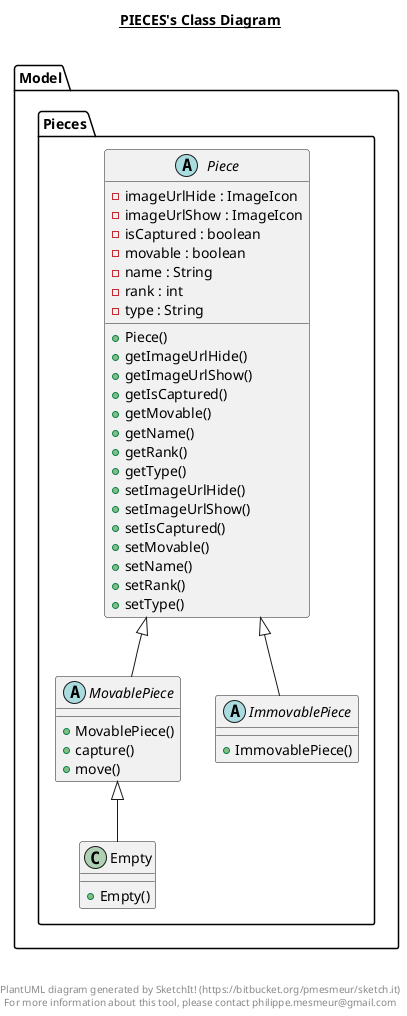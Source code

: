 @startuml

title __PIECES's Class Diagram__\n

  namespace Model.Pieces {
    class Model.Pieces.Empty {
        + Empty()
    }
  }
  

  namespace Model.Pieces {
    abstract class Model.Pieces.ImmovablePiece {
        + ImmovablePiece()
    }
  }
  

  namespace Model.Pieces {
    abstract class Model.Pieces.MovablePiece {
        + MovablePiece()
        + capture()
        + move()
    }
  }
  

  namespace Model.Pieces {
    abstract class Model.Pieces.Piece {
        - imageUrlHide : ImageIcon
        - imageUrlShow : ImageIcon
        - isCaptured : boolean
        - movable : boolean
        - name : String
        - rank : int
        - type : String
        + Piece()
        + getImageUrlHide()
        + getImageUrlShow()
        + getIsCaptured()
        + getMovable()
        + getName()
        + getRank()
        + getType()
        + setImageUrlHide()
        + setImageUrlShow()
        + setIsCaptured()
        + setMovable()
        + setName()
        + setRank()
        + setType()
    }
  }
  

  Model.Pieces.Empty -up-|> Model.Pieces.MovablePiece
  Model.Pieces.ImmovablePiece -up-|> Model.Pieces.Piece
  Model.Pieces.MovablePiece -up-|> Model.Pieces.Piece


right footer


PlantUML diagram generated by SketchIt! (https://bitbucket.org/pmesmeur/sketch.it)
For more information about this tool, please contact philippe.mesmeur@gmail.com
endfooter

@enduml
